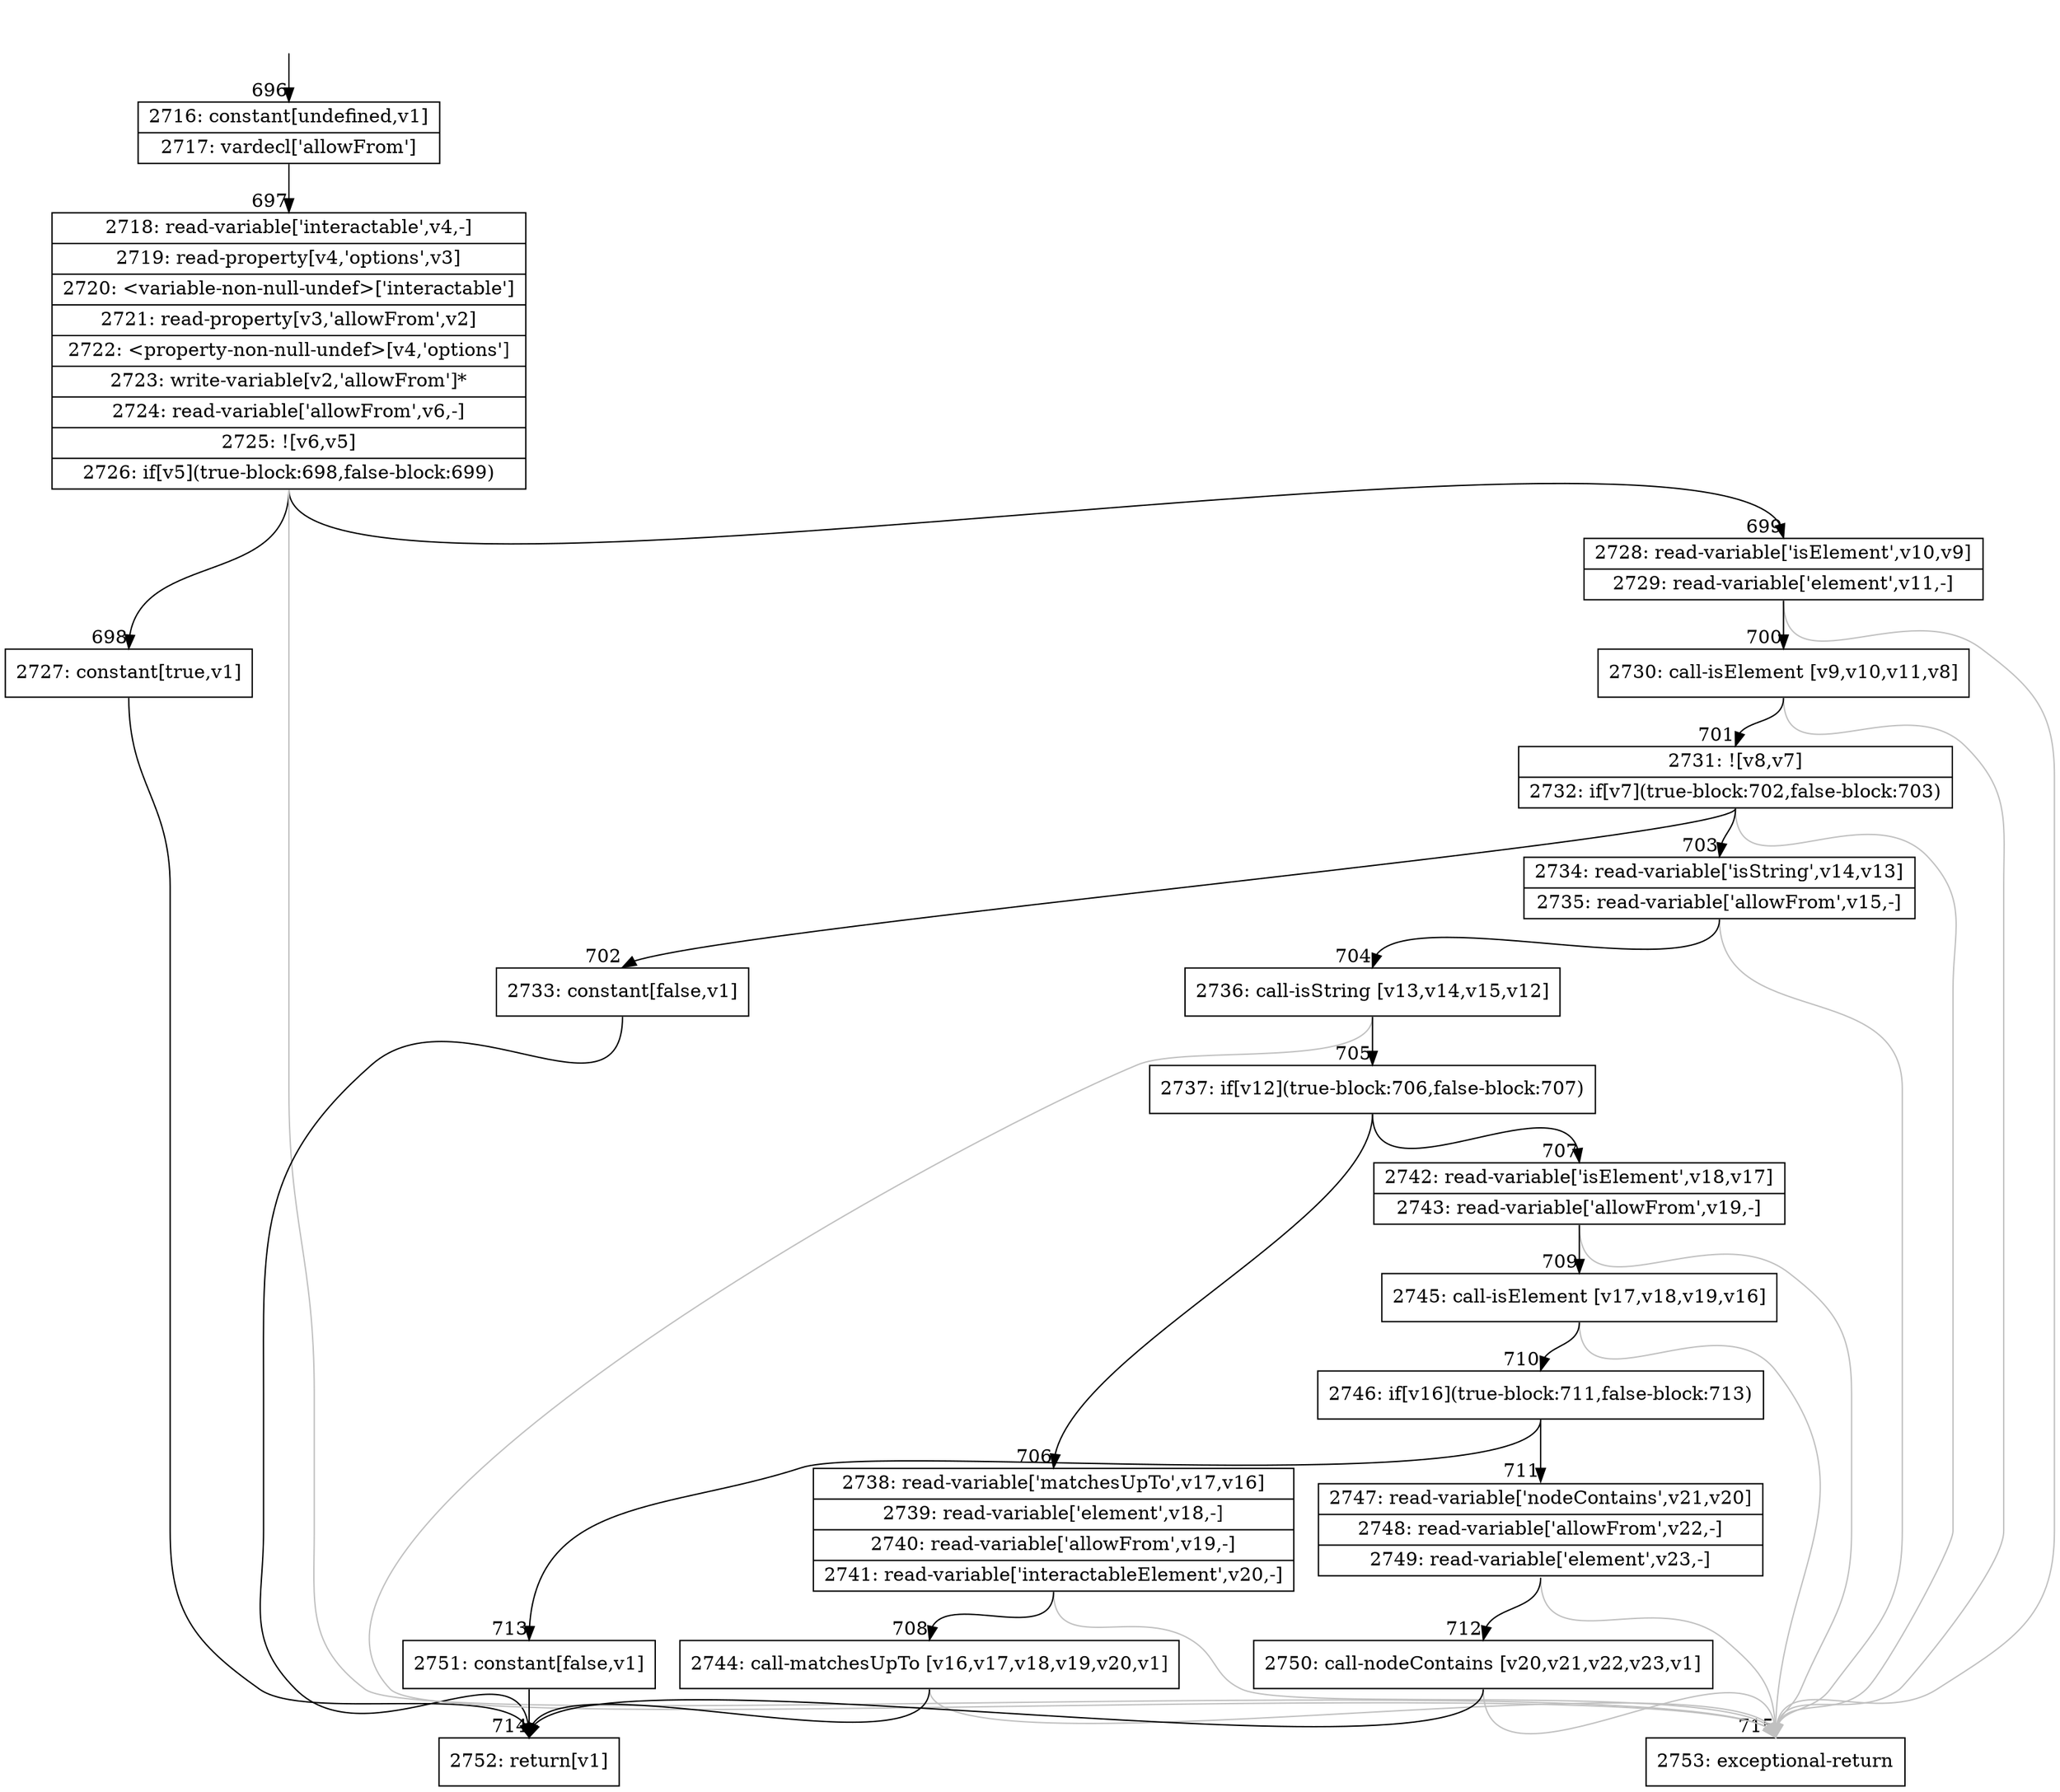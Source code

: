 digraph {
rankdir="TD"
BB_entry52[shape=none,label=""];
BB_entry52 -> BB696 [tailport=s, headport=n, headlabel="    696"]
BB696 [shape=record label="{2716: constant[undefined,v1]|2717: vardecl['allowFrom']}" ] 
BB696 -> BB697 [tailport=s, headport=n, headlabel="      697"]
BB697 [shape=record label="{2718: read-variable['interactable',v4,-]|2719: read-property[v4,'options',v3]|2720: \<variable-non-null-undef\>['interactable']|2721: read-property[v3,'allowFrom',v2]|2722: \<property-non-null-undef\>[v4,'options']|2723: write-variable[v2,'allowFrom']*|2724: read-variable['allowFrom',v6,-]|2725: ![v6,v5]|2726: if[v5](true-block:698,false-block:699)}" ] 
BB697 -> BB698 [tailport=s, headport=n, headlabel="      698"]
BB697 -> BB699 [tailport=s, headport=n, headlabel="      699"]
BB697 -> BB715 [tailport=s, headport=n, color=gray, headlabel="      715"]
BB698 [shape=record label="{2727: constant[true,v1]}" ] 
BB698 -> BB714 [tailport=s, headport=n, headlabel="      714"]
BB699 [shape=record label="{2728: read-variable['isElement',v10,v9]|2729: read-variable['element',v11,-]}" ] 
BB699 -> BB700 [tailport=s, headport=n, headlabel="      700"]
BB699 -> BB715 [tailport=s, headport=n, color=gray]
BB700 [shape=record label="{2730: call-isElement [v9,v10,v11,v8]}" ] 
BB700 -> BB701 [tailport=s, headport=n, headlabel="      701"]
BB700 -> BB715 [tailport=s, headport=n, color=gray]
BB701 [shape=record label="{2731: ![v8,v7]|2732: if[v7](true-block:702,false-block:703)}" ] 
BB701 -> BB702 [tailport=s, headport=n, headlabel="      702"]
BB701 -> BB703 [tailport=s, headport=n, headlabel="      703"]
BB701 -> BB715 [tailport=s, headport=n, color=gray]
BB702 [shape=record label="{2733: constant[false,v1]}" ] 
BB702 -> BB714 [tailport=s, headport=n]
BB703 [shape=record label="{2734: read-variable['isString',v14,v13]|2735: read-variable['allowFrom',v15,-]}" ] 
BB703 -> BB704 [tailport=s, headport=n, headlabel="      704"]
BB703 -> BB715 [tailport=s, headport=n, color=gray]
BB704 [shape=record label="{2736: call-isString [v13,v14,v15,v12]}" ] 
BB704 -> BB705 [tailport=s, headport=n, headlabel="      705"]
BB704 -> BB715 [tailport=s, headport=n, color=gray]
BB705 [shape=record label="{2737: if[v12](true-block:706,false-block:707)}" ] 
BB705 -> BB706 [tailport=s, headport=n, headlabel="      706"]
BB705 -> BB707 [tailport=s, headport=n, headlabel="      707"]
BB706 [shape=record label="{2738: read-variable['matchesUpTo',v17,v16]|2739: read-variable['element',v18,-]|2740: read-variable['allowFrom',v19,-]|2741: read-variable['interactableElement',v20,-]}" ] 
BB706 -> BB708 [tailport=s, headport=n, headlabel="      708"]
BB706 -> BB715 [tailport=s, headport=n, color=gray]
BB707 [shape=record label="{2742: read-variable['isElement',v18,v17]|2743: read-variable['allowFrom',v19,-]}" ] 
BB707 -> BB709 [tailport=s, headport=n, headlabel="      709"]
BB707 -> BB715 [tailport=s, headport=n, color=gray]
BB708 [shape=record label="{2744: call-matchesUpTo [v16,v17,v18,v19,v20,v1]}" ] 
BB708 -> BB714 [tailport=s, headport=n]
BB708 -> BB715 [tailport=s, headport=n, color=gray]
BB709 [shape=record label="{2745: call-isElement [v17,v18,v19,v16]}" ] 
BB709 -> BB710 [tailport=s, headport=n, headlabel="      710"]
BB709 -> BB715 [tailport=s, headport=n, color=gray]
BB710 [shape=record label="{2746: if[v16](true-block:711,false-block:713)}" ] 
BB710 -> BB711 [tailport=s, headport=n, headlabel="      711"]
BB710 -> BB713 [tailport=s, headport=n, headlabel="      713"]
BB711 [shape=record label="{2747: read-variable['nodeContains',v21,v20]|2748: read-variable['allowFrom',v22,-]|2749: read-variable['element',v23,-]}" ] 
BB711 -> BB712 [tailport=s, headport=n, headlabel="      712"]
BB711 -> BB715 [tailport=s, headport=n, color=gray]
BB712 [shape=record label="{2750: call-nodeContains [v20,v21,v22,v23,v1]}" ] 
BB712 -> BB714 [tailport=s, headport=n]
BB712 -> BB715 [tailport=s, headport=n, color=gray]
BB713 [shape=record label="{2751: constant[false,v1]}" ] 
BB713 -> BB714 [tailport=s, headport=n]
BB714 [shape=record label="{2752: return[v1]}" ] 
BB715 [shape=record label="{2753: exceptional-return}" ] 
//#$~ 988
}
